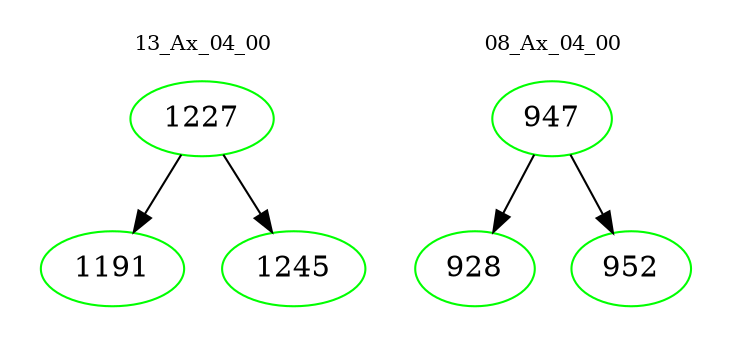 digraph{
subgraph cluster_0 {
color = white
label = "13_Ax_04_00";
fontsize=10;
T0_1227 [label="1227", color="green"]
T0_1227 -> T0_1191 [color="black"]
T0_1191 [label="1191", color="green"]
T0_1227 -> T0_1245 [color="black"]
T0_1245 [label="1245", color="green"]
}
subgraph cluster_1 {
color = white
label = "08_Ax_04_00";
fontsize=10;
T1_947 [label="947", color="green"]
T1_947 -> T1_928 [color="black"]
T1_928 [label="928", color="green"]
T1_947 -> T1_952 [color="black"]
T1_952 [label="952", color="green"]
}
}
